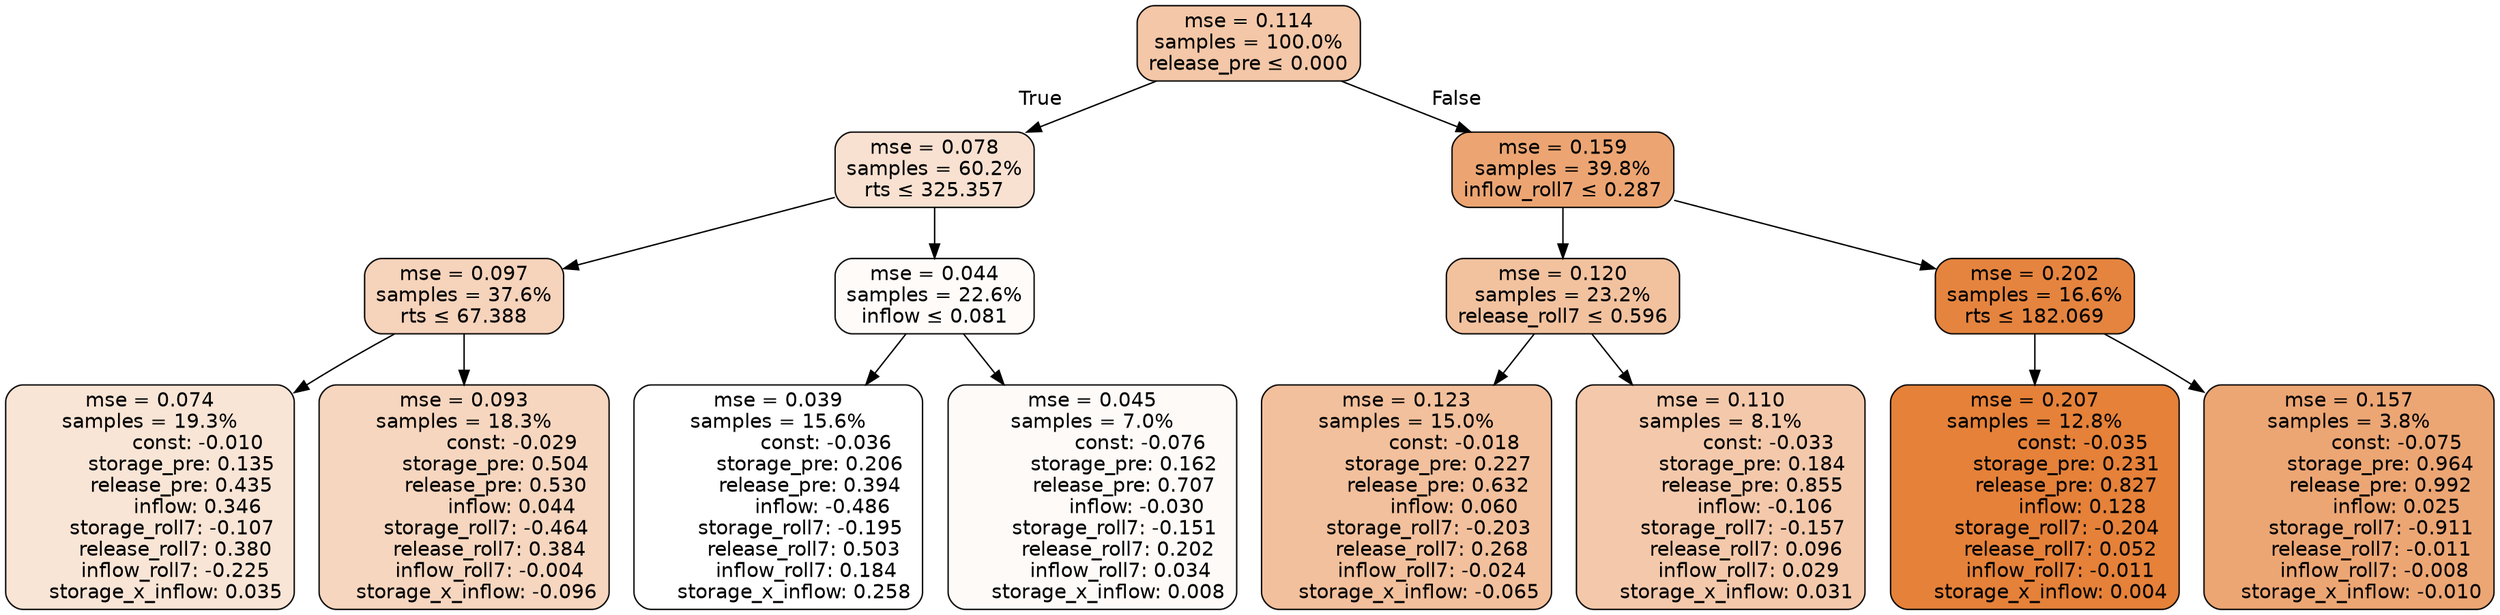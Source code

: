 digraph tree {
bgcolor="transparent"
node [shape=rectangle, style="filled, rounded", color="black", fontname=helvetica] ;
edge [fontname=helvetica] ;
	"0" [label="mse = 0.114
samples = 100.0%
release_pre &le; 0.000", fillcolor="#f3c7a7"]
	"1" [label="mse = 0.078
samples = 60.2%
rts &le; 325.357", fillcolor="#f8e1d1"]
	"2" [label="mse = 0.097
samples = 37.6%
rts &le; 67.388", fillcolor="#f6d3bb"]
	"3" [label="mse = 0.074
samples = 19.3%
               const: -0.010
          storage_pre: 0.135
          release_pre: 0.435
               inflow: 0.346
       storage_roll7: -0.107
        release_roll7: 0.380
        inflow_roll7: -0.225
     storage_x_inflow: 0.035", fillcolor="#f9e5d6"]
	"4" [label="mse = 0.093
samples = 18.3%
               const: -0.029
          storage_pre: 0.504
          release_pre: 0.530
               inflow: 0.044
       storage_roll7: -0.464
        release_roll7: 0.384
        inflow_roll7: -0.004
    storage_x_inflow: -0.096", fillcolor="#f6d6bf"]
	"5" [label="mse = 0.044
samples = 22.6%
inflow &le; 0.081", fillcolor="#fefbf9"]
	"6" [label="mse = 0.039
samples = 15.6%
               const: -0.036
          storage_pre: 0.206
          release_pre: 0.394
              inflow: -0.486
       storage_roll7: -0.195
        release_roll7: 0.503
         inflow_roll7: 0.184
     storage_x_inflow: 0.258", fillcolor="#ffffff"]
	"7" [label="mse = 0.045
samples = 7.0%
               const: -0.076
          storage_pre: 0.162
          release_pre: 0.707
              inflow: -0.030
       storage_roll7: -0.151
        release_roll7: 0.202
         inflow_roll7: 0.034
     storage_x_inflow: 0.008", fillcolor="#fefaf8"]
	"8" [label="mse = 0.159
samples = 39.8%
inflow_roll7 &le; 0.287", fillcolor="#eca572"]
	"9" [label="mse = 0.120
samples = 23.2%
release_roll7 &le; 0.596", fillcolor="#f2c29f"]
	"10" [label="mse = 0.123
samples = 15.0%
               const: -0.018
          storage_pre: 0.227
          release_pre: 0.632
               inflow: 0.060
       storage_roll7: -0.203
        release_roll7: 0.268
        inflow_roll7: -0.024
    storage_x_inflow: -0.065", fillcolor="#f2c09c"]
	"11" [label="mse = 0.110
samples = 8.1%
               const: -0.033
          storage_pre: 0.184
          release_pre: 0.855
              inflow: -0.106
       storage_roll7: -0.157
        release_roll7: 0.096
         inflow_roll7: 0.029
     storage_x_inflow: 0.031", fillcolor="#f4c9ab"]
	"12" [label="mse = 0.202
samples = 16.6%
rts &le; 182.069", fillcolor="#e5843f"]
	"13" [label="mse = 0.207
samples = 12.8%
               const: -0.035
          storage_pre: 0.231
          release_pre: 0.827
               inflow: 0.128
       storage_roll7: -0.204
        release_roll7: 0.052
        inflow_roll7: -0.011
     storage_x_inflow: 0.004", fillcolor="#e58139"]
	"14" [label="mse = 0.157
samples = 3.8%
               const: -0.075
          storage_pre: 0.964
          release_pre: 0.992
               inflow: 0.025
       storage_roll7: -0.911
       release_roll7: -0.011
        inflow_roll7: -0.008
    storage_x_inflow: -0.010", fillcolor="#eca674"]

	"0" -> "1" [labeldistance=2.5, labelangle=45, headlabel="True"]
	"1" -> "2"
	"2" -> "3"
	"2" -> "4"
	"1" -> "5"
	"5" -> "6"
	"5" -> "7"
	"0" -> "8" [labeldistance=2.5, labelangle=-45, headlabel="False"]
	"8" -> "9"
	"9" -> "10"
	"9" -> "11"
	"8" -> "12"
	"12" -> "13"
	"12" -> "14"
}